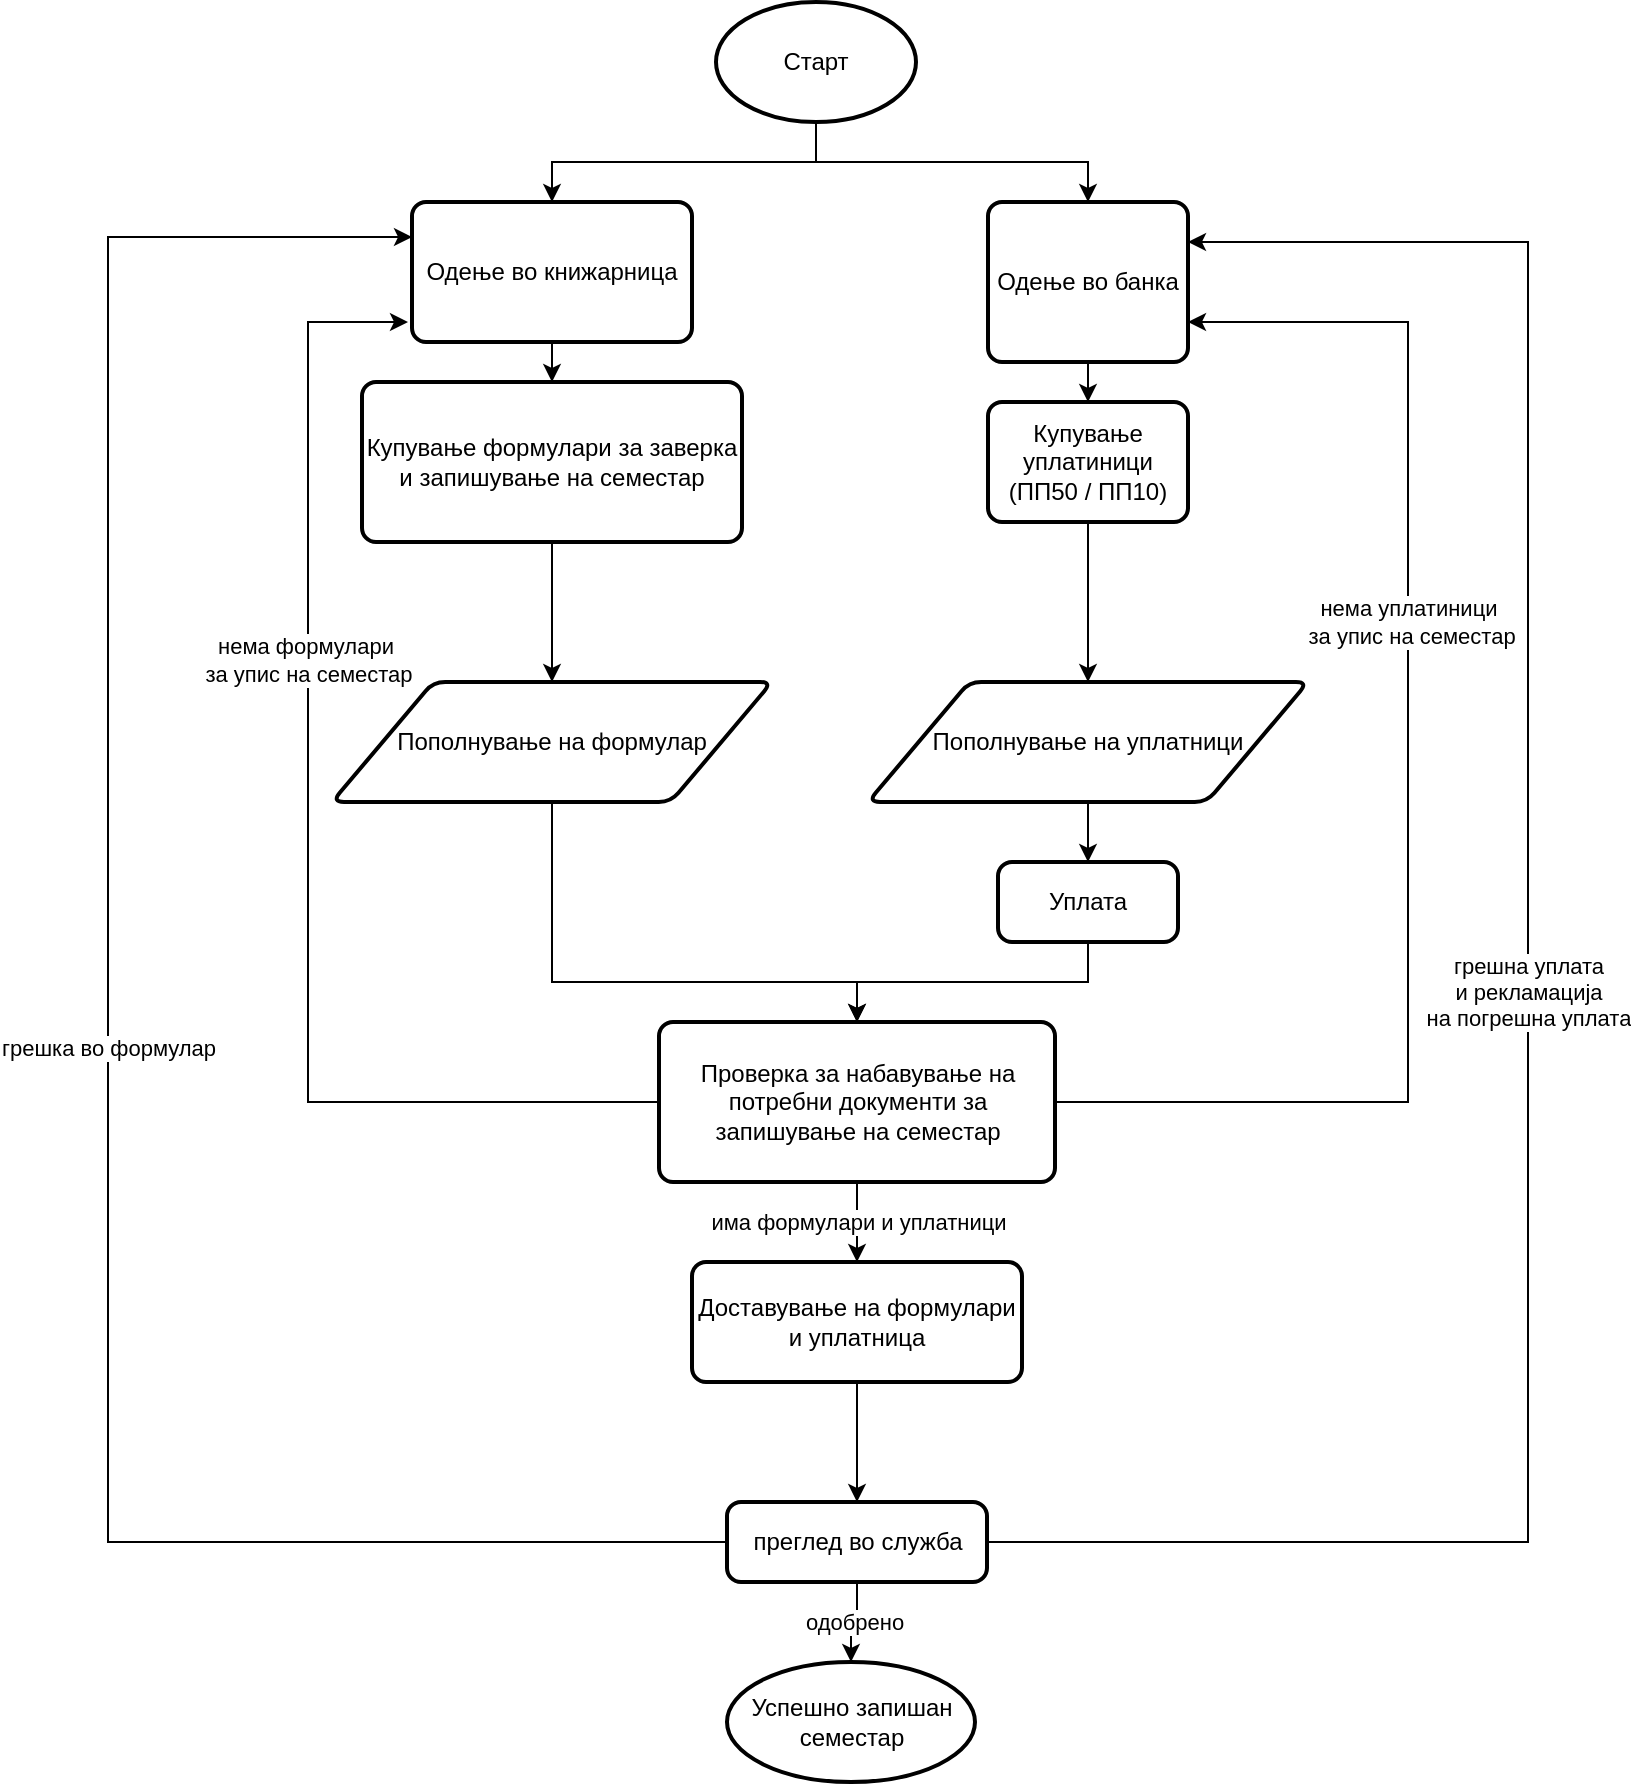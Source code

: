 <mxfile version="26.0.14">
  <diagram name="Page-1" id="tX3nNqRqcCU1jk92epG6">
    <mxGraphModel dx="1290" dy="1743" grid="1" gridSize="10" guides="1" tooltips="1" connect="1" arrows="1" fold="1" page="1" pageScale="1" pageWidth="827" pageHeight="1169" math="0" shadow="0">
      <root>
        <mxCell id="0" />
        <mxCell id="1" parent="0" />
        <mxCell id="rppevgBpJnkYU8gySghs-47" style="edgeStyle=orthogonalEdgeStyle;rounded=0;orthogonalLoop=1;jettySize=auto;html=1;exitX=0.5;exitY=1;exitDx=0;exitDy=0;exitPerimeter=0;entryX=0.5;entryY=0;entryDx=0;entryDy=0;" edge="1" parent="1" source="rppevgBpJnkYU8gySghs-1" target="rppevgBpJnkYU8gySghs-26">
          <mxGeometry relative="1" as="geometry" />
        </mxCell>
        <mxCell id="rppevgBpJnkYU8gySghs-48" style="edgeStyle=orthogonalEdgeStyle;rounded=0;orthogonalLoop=1;jettySize=auto;html=1;exitX=0.5;exitY=1;exitDx=0;exitDy=0;exitPerimeter=0;entryX=0.5;entryY=0;entryDx=0;entryDy=0;" edge="1" parent="1" source="rppevgBpJnkYU8gySghs-1" target="rppevgBpJnkYU8gySghs-29">
          <mxGeometry relative="1" as="geometry" />
        </mxCell>
        <mxCell id="rppevgBpJnkYU8gySghs-1" value="Старт" style="strokeWidth=2;html=1;shape=mxgraph.flowchart.start_1;whiteSpace=wrap;" vertex="1" parent="1">
          <mxGeometry x="364" width="100" height="60" as="geometry" />
        </mxCell>
        <mxCell id="rppevgBpJnkYU8gySghs-50" style="edgeStyle=orthogonalEdgeStyle;rounded=0;orthogonalLoop=1;jettySize=auto;html=1;exitX=0.5;exitY=1;exitDx=0;exitDy=0;entryX=0.5;entryY=0;entryDx=0;entryDy=0;" edge="1" parent="1" source="rppevgBpJnkYU8gySghs-2" target="rppevgBpJnkYU8gySghs-4">
          <mxGeometry relative="1" as="geometry" />
        </mxCell>
        <mxCell id="rppevgBpJnkYU8gySghs-2" value="Купување формулари за заверка и запишување на семестар" style="rounded=1;whiteSpace=wrap;html=1;absoluteArcSize=1;arcSize=14;strokeWidth=2;" vertex="1" parent="1">
          <mxGeometry x="187" y="190" width="190" height="80" as="geometry" />
        </mxCell>
        <mxCell id="rppevgBpJnkYU8gySghs-62" style="edgeStyle=orthogonalEdgeStyle;rounded=0;orthogonalLoop=1;jettySize=auto;html=1;exitX=0.5;exitY=1;exitDx=0;exitDy=0;entryX=0.5;entryY=0;entryDx=0;entryDy=0;" edge="1" parent="1" source="rppevgBpJnkYU8gySghs-4" target="rppevgBpJnkYU8gySghs-59">
          <mxGeometry relative="1" as="geometry">
            <Array as="points">
              <mxPoint x="282" y="490" />
              <mxPoint x="435" y="490" />
            </Array>
          </mxGeometry>
        </mxCell>
        <mxCell id="rppevgBpJnkYU8gySghs-4" value="Пополнување на формулар" style="shape=parallelogram;html=1;strokeWidth=2;perimeter=parallelogramPerimeter;whiteSpace=wrap;rounded=1;arcSize=12;size=0.23;" vertex="1" parent="1">
          <mxGeometry x="172" y="340" width="220" height="60" as="geometry" />
        </mxCell>
        <mxCell id="rppevgBpJnkYU8gySghs-61" style="edgeStyle=orthogonalEdgeStyle;rounded=0;orthogonalLoop=1;jettySize=auto;html=1;exitX=0.5;exitY=1;exitDx=0;exitDy=0;entryX=0.5;entryY=0;entryDx=0;entryDy=0;" edge="1" parent="1" source="rppevgBpJnkYU8gySghs-6" target="rppevgBpJnkYU8gySghs-59">
          <mxGeometry relative="1" as="geometry" />
        </mxCell>
        <mxCell id="rppevgBpJnkYU8gySghs-6" value="Уплата" style="rounded=1;whiteSpace=wrap;html=1;absoluteArcSize=1;arcSize=14;strokeWidth=2;" vertex="1" parent="1">
          <mxGeometry x="505" y="430" width="90" height="40" as="geometry" />
        </mxCell>
        <mxCell id="rppevgBpJnkYU8gySghs-16" value="" style="edgeStyle=orthogonalEdgeStyle;rounded=0;orthogonalLoop=1;jettySize=auto;html=1;" edge="1" parent="1" source="rppevgBpJnkYU8gySghs-7" target="rppevgBpJnkYU8gySghs-8">
          <mxGeometry relative="1" as="geometry" />
        </mxCell>
        <mxCell id="rppevgBpJnkYU8gySghs-7" value="Доставување на формулари и уплатница" style="rounded=1;whiteSpace=wrap;html=1;absoluteArcSize=1;arcSize=14;strokeWidth=2;" vertex="1" parent="1">
          <mxGeometry x="352" y="630" width="165" height="60" as="geometry" />
        </mxCell>
        <mxCell id="rppevgBpJnkYU8gySghs-25" value="одобрено" style="edgeStyle=orthogonalEdgeStyle;rounded=0;orthogonalLoop=1;jettySize=auto;html=1;" edge="1" parent="1" source="rppevgBpJnkYU8gySghs-8" target="rppevgBpJnkYU8gySghs-24">
          <mxGeometry relative="1" as="geometry" />
        </mxCell>
        <mxCell id="rppevgBpJnkYU8gySghs-65" value="грешна уплата&lt;div&gt;&amp;nbsp;и рекламација&amp;nbsp;&lt;/div&gt;&lt;div&gt;на погрешна уплата&lt;/div&gt;" style="edgeStyle=orthogonalEdgeStyle;rounded=0;orthogonalLoop=1;jettySize=auto;html=1;exitX=1;exitY=0.5;exitDx=0;exitDy=0;entryX=1;entryY=0.25;entryDx=0;entryDy=0;" edge="1" parent="1" source="rppevgBpJnkYU8gySghs-8" target="rppevgBpJnkYU8gySghs-29">
          <mxGeometry relative="1" as="geometry">
            <Array as="points">
              <mxPoint x="770" y="770" />
              <mxPoint x="770" y="120" />
            </Array>
          </mxGeometry>
        </mxCell>
        <mxCell id="rppevgBpJnkYU8gySghs-66" value="грешка во формулар" style="edgeStyle=orthogonalEdgeStyle;rounded=0;orthogonalLoop=1;jettySize=auto;html=1;exitX=0;exitY=0.5;exitDx=0;exitDy=0;entryX=0;entryY=0.25;entryDx=0;entryDy=0;" edge="1" parent="1" source="rppevgBpJnkYU8gySghs-8" target="rppevgBpJnkYU8gySghs-26">
          <mxGeometry relative="1" as="geometry">
            <Array as="points">
              <mxPoint x="60" y="770" />
              <mxPoint x="60" y="118" />
            </Array>
          </mxGeometry>
        </mxCell>
        <mxCell id="rppevgBpJnkYU8gySghs-8" value="преглед во служба" style="rounded=1;whiteSpace=wrap;html=1;absoluteArcSize=1;arcSize=14;strokeWidth=2;" vertex="1" parent="1">
          <mxGeometry x="369.5" y="750" width="130" height="40" as="geometry" />
        </mxCell>
        <mxCell id="rppevgBpJnkYU8gySghs-24" value="Успешно запишан семестар" style="strokeWidth=2;html=1;shape=mxgraph.flowchart.start_1;whiteSpace=wrap;" vertex="1" parent="1">
          <mxGeometry x="369.5" y="830" width="124" height="60" as="geometry" />
        </mxCell>
        <mxCell id="rppevgBpJnkYU8gySghs-40" value="" style="edgeStyle=orthogonalEdgeStyle;rounded=0;orthogonalLoop=1;jettySize=auto;html=1;" edge="1" parent="1" source="rppevgBpJnkYU8gySghs-26" target="rppevgBpJnkYU8gySghs-2">
          <mxGeometry relative="1" as="geometry" />
        </mxCell>
        <mxCell id="rppevgBpJnkYU8gySghs-26" value="Одење во книжарница" style="rounded=1;whiteSpace=wrap;html=1;absoluteArcSize=1;arcSize=14;strokeWidth=2;" vertex="1" parent="1">
          <mxGeometry x="212" y="100" width="140" height="70" as="geometry" />
        </mxCell>
        <mxCell id="rppevgBpJnkYU8gySghs-49" style="edgeStyle=orthogonalEdgeStyle;rounded=0;orthogonalLoop=1;jettySize=auto;html=1;exitX=0.5;exitY=1;exitDx=0;exitDy=0;entryX=0.5;entryY=0;entryDx=0;entryDy=0;" edge="1" parent="1" source="rppevgBpJnkYU8gySghs-29" target="rppevgBpJnkYU8gySghs-30">
          <mxGeometry relative="1" as="geometry" />
        </mxCell>
        <mxCell id="rppevgBpJnkYU8gySghs-29" value="Одење во банка" style="rounded=1;whiteSpace=wrap;html=1;absoluteArcSize=1;arcSize=14;strokeWidth=2;" vertex="1" parent="1">
          <mxGeometry x="500" y="100" width="100" height="80" as="geometry" />
        </mxCell>
        <mxCell id="rppevgBpJnkYU8gySghs-52" style="edgeStyle=orthogonalEdgeStyle;rounded=0;orthogonalLoop=1;jettySize=auto;html=1;exitX=0.5;exitY=1;exitDx=0;exitDy=0;" edge="1" parent="1" source="rppevgBpJnkYU8gySghs-30" target="rppevgBpJnkYU8gySghs-51">
          <mxGeometry relative="1" as="geometry" />
        </mxCell>
        <mxCell id="rppevgBpJnkYU8gySghs-30" value="Купување уплатиници (ПП50 / ПП10)" style="rounded=1;whiteSpace=wrap;html=1;absoluteArcSize=1;arcSize=14;strokeWidth=2;" vertex="1" parent="1">
          <mxGeometry x="500" y="200" width="100" height="60" as="geometry" />
        </mxCell>
        <mxCell id="rppevgBpJnkYU8gySghs-53" value="" style="edgeStyle=orthogonalEdgeStyle;rounded=0;orthogonalLoop=1;jettySize=auto;html=1;" edge="1" parent="1" source="rppevgBpJnkYU8gySghs-51" target="rppevgBpJnkYU8gySghs-6">
          <mxGeometry relative="1" as="geometry" />
        </mxCell>
        <mxCell id="rppevgBpJnkYU8gySghs-51" value="Пополнување на уплатници" style="shape=parallelogram;html=1;strokeWidth=2;perimeter=parallelogramPerimeter;whiteSpace=wrap;rounded=1;arcSize=12;size=0.23;" vertex="1" parent="1">
          <mxGeometry x="440" y="340" width="220" height="60" as="geometry" />
        </mxCell>
        <mxCell id="rppevgBpJnkYU8gySghs-60" value="има формулари и уплатници" style="edgeStyle=orthogonalEdgeStyle;rounded=0;orthogonalLoop=1;jettySize=auto;html=1;" edge="1" parent="1" source="rppevgBpJnkYU8gySghs-59" target="rppevgBpJnkYU8gySghs-7">
          <mxGeometry relative="1" as="geometry" />
        </mxCell>
        <mxCell id="rppevgBpJnkYU8gySghs-63" value="нема уплатиници&lt;div&gt;&amp;nbsp;за упис на семестар&lt;/div&gt;" style="edgeStyle=orthogonalEdgeStyle;rounded=0;orthogonalLoop=1;jettySize=auto;html=1;exitX=1;exitY=0.5;exitDx=0;exitDy=0;entryX=1;entryY=0.75;entryDx=0;entryDy=0;" edge="1" parent="1" source="rppevgBpJnkYU8gySghs-59" target="rppevgBpJnkYU8gySghs-29">
          <mxGeometry x="0.231" relative="1" as="geometry">
            <Array as="points">
              <mxPoint x="710" y="550" />
              <mxPoint x="710" y="160" />
            </Array>
            <mxPoint as="offset" />
          </mxGeometry>
        </mxCell>
        <mxCell id="rppevgBpJnkYU8gySghs-64" value="нема формулари&amp;nbsp;&lt;div&gt;за упис на семестар&lt;/div&gt;" style="edgeStyle=orthogonalEdgeStyle;rounded=0;orthogonalLoop=1;jettySize=auto;html=1;exitX=0;exitY=0.5;exitDx=0;exitDy=0;" edge="1" parent="1" source="rppevgBpJnkYU8gySghs-59">
          <mxGeometry x="0.293" relative="1" as="geometry">
            <mxPoint x="210" y="160" as="targetPoint" />
            <Array as="points">
              <mxPoint x="160" y="550" />
              <mxPoint x="160" y="160" />
            </Array>
            <mxPoint y="1" as="offset" />
          </mxGeometry>
        </mxCell>
        <mxCell id="rppevgBpJnkYU8gySghs-59" value="Проверка за набавување на потребни документи за запишување на семестар" style="rounded=1;whiteSpace=wrap;html=1;absoluteArcSize=1;arcSize=14;strokeWidth=2;" vertex="1" parent="1">
          <mxGeometry x="335.5" y="510" width="198" height="80" as="geometry" />
        </mxCell>
      </root>
    </mxGraphModel>
  </diagram>
</mxfile>
